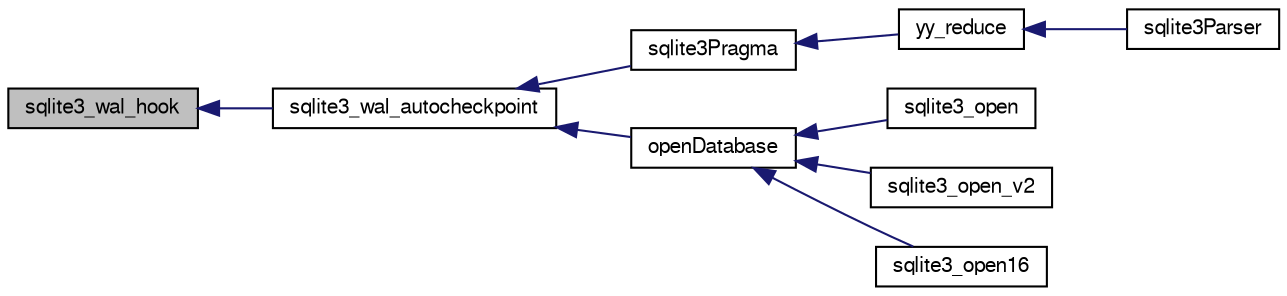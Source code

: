 digraph "sqlite3_wal_hook"
{
  edge [fontname="FreeSans",fontsize="10",labelfontname="FreeSans",labelfontsize="10"];
  node [fontname="FreeSans",fontsize="10",shape=record];
  rankdir="LR";
  Node104223 [label="sqlite3_wal_hook",height=0.2,width=0.4,color="black", fillcolor="grey75", style="filled", fontcolor="black"];
  Node104223 -> Node104224 [dir="back",color="midnightblue",fontsize="10",style="solid",fontname="FreeSans"];
  Node104224 [label="sqlite3_wal_autocheckpoint",height=0.2,width=0.4,color="black", fillcolor="white", style="filled",URL="$sqlite3_8h.html#acdc3742b48372dce0e839ce0f89747be"];
  Node104224 -> Node104225 [dir="back",color="midnightblue",fontsize="10",style="solid",fontname="FreeSans"];
  Node104225 [label="sqlite3Pragma",height=0.2,width=0.4,color="black", fillcolor="white", style="filled",URL="$sqlite3_8c.html#a111391370f58f8e6a6eca51fd34d62ed"];
  Node104225 -> Node104226 [dir="back",color="midnightblue",fontsize="10",style="solid",fontname="FreeSans"];
  Node104226 [label="yy_reduce",height=0.2,width=0.4,color="black", fillcolor="white", style="filled",URL="$sqlite3_8c.html#a7c419a9b25711c666a9a2449ef377f14"];
  Node104226 -> Node104227 [dir="back",color="midnightblue",fontsize="10",style="solid",fontname="FreeSans"];
  Node104227 [label="sqlite3Parser",height=0.2,width=0.4,color="black", fillcolor="white", style="filled",URL="$sqlite3_8c.html#a0327d71a5fabe0b6a343d78a2602e72a"];
  Node104224 -> Node104228 [dir="back",color="midnightblue",fontsize="10",style="solid",fontname="FreeSans"];
  Node104228 [label="openDatabase",height=0.2,width=0.4,color="black", fillcolor="white", style="filled",URL="$sqlite3_8c.html#a6a9c3bc3a64234e863413f41db473758"];
  Node104228 -> Node104229 [dir="back",color="midnightblue",fontsize="10",style="solid",fontname="FreeSans"];
  Node104229 [label="sqlite3_open",height=0.2,width=0.4,color="black", fillcolor="white", style="filled",URL="$sqlite3_8h.html#a97ba966ed1acc38409786258268f5f71"];
  Node104228 -> Node104230 [dir="back",color="midnightblue",fontsize="10",style="solid",fontname="FreeSans"];
  Node104230 [label="sqlite3_open_v2",height=0.2,width=0.4,color="black", fillcolor="white", style="filled",URL="$sqlite3_8h.html#a140fe275b6975dc867cea50a65a217c4"];
  Node104228 -> Node104231 [dir="back",color="midnightblue",fontsize="10",style="solid",fontname="FreeSans"];
  Node104231 [label="sqlite3_open16",height=0.2,width=0.4,color="black", fillcolor="white", style="filled",URL="$sqlite3_8h.html#adbc401bb96713f32e553db32f6f3ca33"];
}
